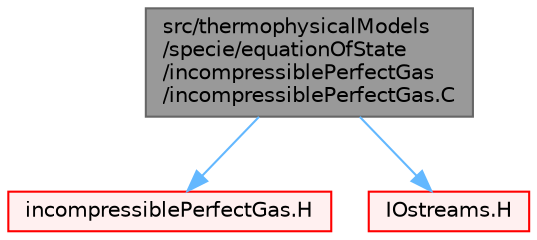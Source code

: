 digraph "src/thermophysicalModels/specie/equationOfState/incompressiblePerfectGas/incompressiblePerfectGas.C"
{
 // LATEX_PDF_SIZE
  bgcolor="transparent";
  edge [fontname=Helvetica,fontsize=10,labelfontname=Helvetica,labelfontsize=10];
  node [fontname=Helvetica,fontsize=10,shape=box,height=0.2,width=0.4];
  Node1 [id="Node000001",label="src/thermophysicalModels\l/specie/equationOfState\l/incompressiblePerfectGas\l/incompressiblePerfectGas.C",height=0.2,width=0.4,color="gray40", fillcolor="grey60", style="filled", fontcolor="black",tooltip=" "];
  Node1 -> Node2 [id="edge1_Node000001_Node000002",color="steelblue1",style="solid",tooltip=" "];
  Node2 [id="Node000002",label="incompressiblePerfectGas.H",height=0.2,width=0.4,color="red", fillcolor="#FFF0F0", style="filled",URL="$incompressiblePerfectGas_8H.html",tooltip=" "];
  Node1 -> Node74 [id="edge2_Node000001_Node000074",color="steelblue1",style="solid",tooltip=" "];
  Node74 [id="Node000074",label="IOstreams.H",height=0.2,width=0.4,color="red", fillcolor="#FFF0F0", style="filled",URL="$IOstreams_8H.html",tooltip="Useful combination of include files which define Sin, Sout and Serr and the use of IO streams general..."];
}
